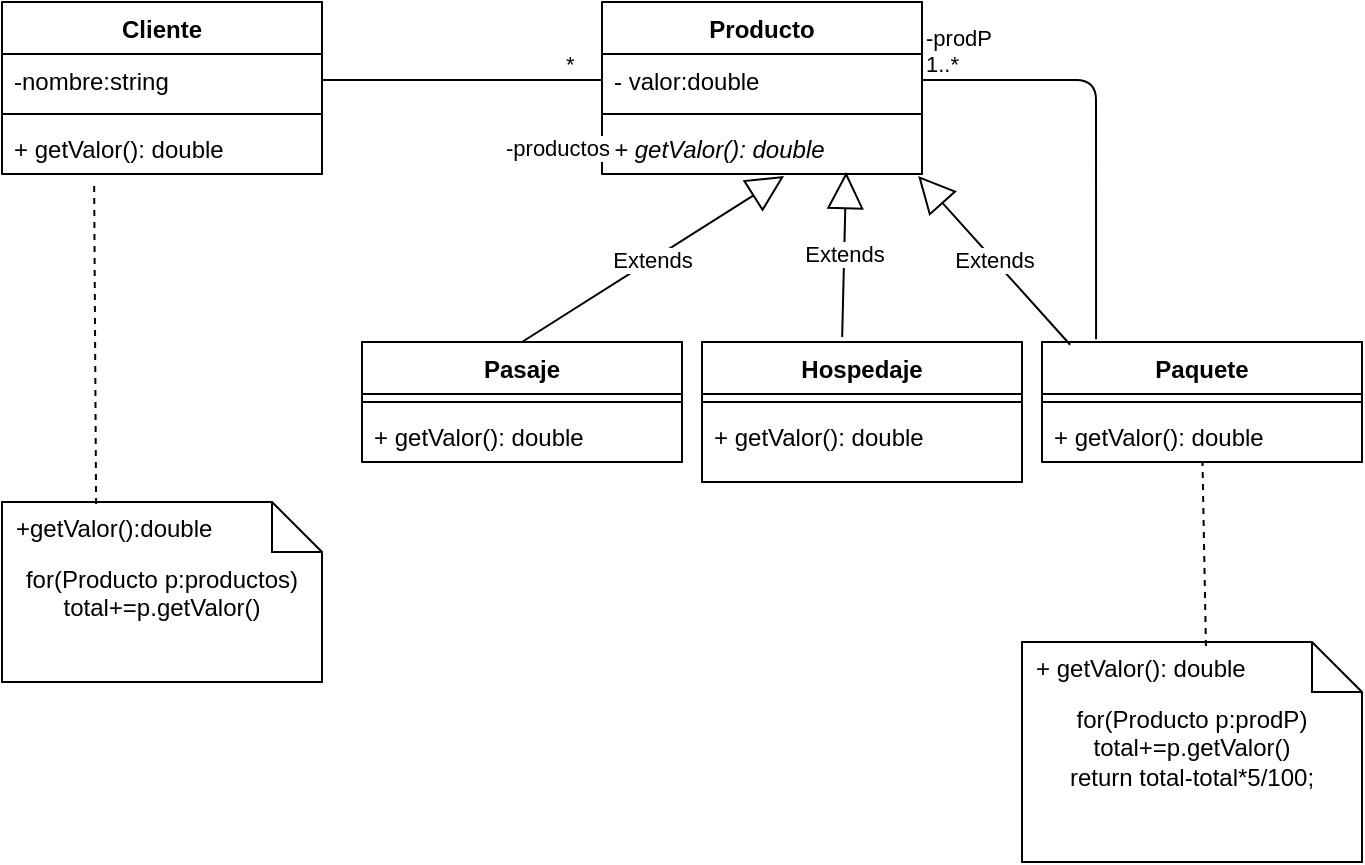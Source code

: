 <mxfile version="14.1.8" type="device"><diagram id="jXrb-MS4YnwsR39yS7Kh" name="Página-1"><mxGraphModel dx="796" dy="504" grid="1" gridSize="10" guides="1" tooltips="1" connect="1" arrows="1" fold="1" page="1" pageScale="1" pageWidth="827" pageHeight="1169" math="0" shadow="0"><root><mxCell id="0"/><mxCell id="1" parent="0"/><mxCell id="_65QcRfu79kgGJ6RBEfB-1" value="Cliente" style="swimlane;fontStyle=1;align=center;verticalAlign=top;childLayout=stackLayout;horizontal=1;startSize=26;horizontalStack=0;resizeParent=1;resizeParentMax=0;resizeLast=0;collapsible=1;marginBottom=0;" vertex="1" parent="1"><mxGeometry x="270" y="200" width="160" height="86" as="geometry"/></mxCell><mxCell id="_65QcRfu79kgGJ6RBEfB-2" value="-nombre:string" style="text;strokeColor=none;fillColor=none;align=left;verticalAlign=top;spacingLeft=4;spacingRight=4;overflow=hidden;rotatable=0;points=[[0,0.5],[1,0.5]];portConstraint=eastwest;" vertex="1" parent="_65QcRfu79kgGJ6RBEfB-1"><mxGeometry y="26" width="160" height="26" as="geometry"/></mxCell><mxCell id="_65QcRfu79kgGJ6RBEfB-3" value="" style="line;strokeWidth=1;fillColor=none;align=left;verticalAlign=middle;spacingTop=-1;spacingLeft=3;spacingRight=3;rotatable=0;labelPosition=right;points=[];portConstraint=eastwest;" vertex="1" parent="_65QcRfu79kgGJ6RBEfB-1"><mxGeometry y="52" width="160" height="8" as="geometry"/></mxCell><mxCell id="_65QcRfu79kgGJ6RBEfB-4" value="+ getValor(): double" style="text;strokeColor=none;fillColor=none;align=left;verticalAlign=top;spacingLeft=4;spacingRight=4;overflow=hidden;rotatable=0;points=[[0,0.5],[1,0.5]];portConstraint=eastwest;" vertex="1" parent="_65QcRfu79kgGJ6RBEfB-1"><mxGeometry y="60" width="160" height="26" as="geometry"/></mxCell><mxCell id="_65QcRfu79kgGJ6RBEfB-5" value="Producto&#10;" style="swimlane;fontStyle=1;align=center;verticalAlign=top;childLayout=stackLayout;horizontal=1;startSize=26;horizontalStack=0;resizeParent=1;resizeParentMax=0;resizeLast=0;collapsible=1;marginBottom=0;" vertex="1" parent="1"><mxGeometry x="570" y="200" width="160" height="86" as="geometry"/></mxCell><mxCell id="_65QcRfu79kgGJ6RBEfB-6" value="- valor:double" style="text;strokeColor=none;fillColor=none;align=left;verticalAlign=top;spacingLeft=4;spacingRight=4;overflow=hidden;rotatable=0;points=[[0,0.5],[1,0.5]];portConstraint=eastwest;" vertex="1" parent="_65QcRfu79kgGJ6RBEfB-5"><mxGeometry y="26" width="160" height="26" as="geometry"/></mxCell><mxCell id="_65QcRfu79kgGJ6RBEfB-7" value="" style="line;strokeWidth=1;fillColor=none;align=left;verticalAlign=middle;spacingTop=-1;spacingLeft=3;spacingRight=3;rotatable=0;labelPosition=right;points=[];portConstraint=eastwest;" vertex="1" parent="_65QcRfu79kgGJ6RBEfB-5"><mxGeometry y="52" width="160" height="8" as="geometry"/></mxCell><mxCell id="_65QcRfu79kgGJ6RBEfB-8" value="+ getValor(): double" style="text;strokeColor=none;fillColor=none;align=left;verticalAlign=top;spacingLeft=4;spacingRight=4;overflow=hidden;rotatable=0;points=[[0,0.5],[1,0.5]];portConstraint=eastwest;fontStyle=2" vertex="1" parent="_65QcRfu79kgGJ6RBEfB-5"><mxGeometry y="60" width="160" height="26" as="geometry"/></mxCell><mxCell id="_65QcRfu79kgGJ6RBEfB-9" value="Pasaje" style="swimlane;fontStyle=1;align=center;verticalAlign=top;childLayout=stackLayout;horizontal=1;startSize=26;horizontalStack=0;resizeParent=1;resizeParentMax=0;resizeLast=0;collapsible=1;marginBottom=0;" vertex="1" parent="1"><mxGeometry x="450" y="370" width="160" height="60" as="geometry"/></mxCell><mxCell id="_65QcRfu79kgGJ6RBEfB-11" value="" style="line;strokeWidth=1;fillColor=none;align=left;verticalAlign=middle;spacingTop=-1;spacingLeft=3;spacingRight=3;rotatable=0;labelPosition=right;points=[];portConstraint=eastwest;" vertex="1" parent="_65QcRfu79kgGJ6RBEfB-9"><mxGeometry y="26" width="160" height="8" as="geometry"/></mxCell><mxCell id="_65QcRfu79kgGJ6RBEfB-12" value="+ getValor(): double" style="text;strokeColor=none;fillColor=none;align=left;verticalAlign=top;spacingLeft=4;spacingRight=4;overflow=hidden;rotatable=0;points=[[0,0.5],[1,0.5]];portConstraint=eastwest;fontStyle=0" vertex="1" parent="_65QcRfu79kgGJ6RBEfB-9"><mxGeometry y="34" width="160" height="26" as="geometry"/></mxCell><mxCell id="_65QcRfu79kgGJ6RBEfB-13" value="Hospedaje&#10;" style="swimlane;fontStyle=1;align=center;verticalAlign=top;childLayout=stackLayout;horizontal=1;startSize=26;horizontalStack=0;resizeParent=1;resizeParentMax=0;resizeLast=0;collapsible=1;marginBottom=0;" vertex="1" parent="1"><mxGeometry x="620" y="370" width="160" height="70" as="geometry"/></mxCell><mxCell id="_65QcRfu79kgGJ6RBEfB-15" value="" style="line;strokeWidth=1;fillColor=none;align=left;verticalAlign=middle;spacingTop=-1;spacingLeft=3;spacingRight=3;rotatable=0;labelPosition=right;points=[];portConstraint=eastwest;" vertex="1" parent="_65QcRfu79kgGJ6RBEfB-13"><mxGeometry y="26" width="160" height="8" as="geometry"/></mxCell><mxCell id="_65QcRfu79kgGJ6RBEfB-16" value="+ getValor(): double" style="text;strokeColor=none;fillColor=none;align=left;verticalAlign=top;spacingLeft=4;spacingRight=4;overflow=hidden;rotatable=0;points=[[0,0.5],[1,0.5]];portConstraint=eastwest;fontStyle=0" vertex="1" parent="_65QcRfu79kgGJ6RBEfB-13"><mxGeometry y="34" width="160" height="36" as="geometry"/></mxCell><mxCell id="_65QcRfu79kgGJ6RBEfB-17" value="-productos" style="endArrow=none;endFill=0;html=1;edgeStyle=orthogonalEdgeStyle;align=left;verticalAlign=top;exitX=0;exitY=0.5;exitDx=0;exitDy=0;entryX=1;entryY=0.5;entryDx=0;entryDy=0;" edge="1" parent="1" source="_65QcRfu79kgGJ6RBEfB-6" target="_65QcRfu79kgGJ6RBEfB-2"><mxGeometry x="-0.286" y="21" relative="1" as="geometry"><mxPoint x="540" y="400" as="sourcePoint"/><mxPoint x="700" y="400" as="targetPoint"/><mxPoint as="offset"/></mxGeometry></mxCell><mxCell id="_65QcRfu79kgGJ6RBEfB-18" value="*" style="edgeLabel;resizable=0;html=1;align=left;verticalAlign=bottom;" connectable="0" vertex="1" parent="_65QcRfu79kgGJ6RBEfB-17"><mxGeometry x="-1" relative="1" as="geometry"><mxPoint x="-20" as="offset"/></mxGeometry></mxCell><mxCell id="_65QcRfu79kgGJ6RBEfB-19" value="Extends" style="endArrow=block;endSize=16;endFill=0;html=1;entryX=0.569;entryY=1.038;entryDx=0;entryDy=0;entryPerimeter=0;exitX=0.5;exitY=0;exitDx=0;exitDy=0;" edge="1" parent="1" source="_65QcRfu79kgGJ6RBEfB-9" target="_65QcRfu79kgGJ6RBEfB-8"><mxGeometry width="160" relative="1" as="geometry"><mxPoint x="540" y="400" as="sourcePoint"/><mxPoint x="700" y="400" as="targetPoint"/></mxGeometry></mxCell><mxCell id="_65QcRfu79kgGJ6RBEfB-20" value="Extends" style="endArrow=block;endSize=16;endFill=0;html=1;exitX=0.438;exitY=-0.035;exitDx=0;exitDy=0;exitPerimeter=0;entryX=0.763;entryY=0.962;entryDx=0;entryDy=0;entryPerimeter=0;" edge="1" parent="1" source="_65QcRfu79kgGJ6RBEfB-13" target="_65QcRfu79kgGJ6RBEfB-8"><mxGeometry width="160" relative="1" as="geometry"><mxPoint x="540" y="400" as="sourcePoint"/><mxPoint x="700" y="400" as="targetPoint"/></mxGeometry></mxCell><mxCell id="_65QcRfu79kgGJ6RBEfB-22" value="Paquete" style="swimlane;fontStyle=1;align=center;verticalAlign=top;childLayout=stackLayout;horizontal=1;startSize=26;horizontalStack=0;resizeParent=1;resizeParentMax=0;resizeLast=0;collapsible=1;marginBottom=0;" vertex="1" parent="1"><mxGeometry x="790" y="370" width="160" height="60" as="geometry"/></mxCell><mxCell id="_65QcRfu79kgGJ6RBEfB-24" value="" style="line;strokeWidth=1;fillColor=none;align=left;verticalAlign=middle;spacingTop=-1;spacingLeft=3;spacingRight=3;rotatable=0;labelPosition=right;points=[];portConstraint=eastwest;" vertex="1" parent="_65QcRfu79kgGJ6RBEfB-22"><mxGeometry y="26" width="160" height="8" as="geometry"/></mxCell><mxCell id="_65QcRfu79kgGJ6RBEfB-25" value="+ getValor(): double" style="text;strokeColor=none;fillColor=none;align=left;verticalAlign=top;spacingLeft=4;spacingRight=4;overflow=hidden;rotatable=0;points=[[0,0.5],[1,0.5]];portConstraint=eastwest;" vertex="1" parent="_65QcRfu79kgGJ6RBEfB-22"><mxGeometry y="34" width="160" height="26" as="geometry"/></mxCell><mxCell id="_65QcRfu79kgGJ6RBEfB-26" value="" style="endArrow=none;html=1;edgeStyle=orthogonalEdgeStyle;exitX=1;exitY=0.5;exitDx=0;exitDy=0;entryX=0.169;entryY=-0.023;entryDx=0;entryDy=0;entryPerimeter=0;" edge="1" parent="1" source="_65QcRfu79kgGJ6RBEfB-6" target="_65QcRfu79kgGJ6RBEfB-22"><mxGeometry relative="1" as="geometry"><mxPoint x="560" y="400" as="sourcePoint"/><mxPoint x="720" y="400" as="targetPoint"/></mxGeometry></mxCell><mxCell id="_65QcRfu79kgGJ6RBEfB-27" value="-prodP&lt;br&gt;1..*" style="edgeLabel;resizable=0;html=1;align=left;verticalAlign=bottom;" connectable="0" vertex="1" parent="_65QcRfu79kgGJ6RBEfB-26"><mxGeometry x="-1" relative="1" as="geometry"/></mxCell><mxCell id="_65QcRfu79kgGJ6RBEfB-29" value="Extends" style="endArrow=block;endSize=16;endFill=0;html=1;entryX=0.988;entryY=1.038;entryDx=0;entryDy=0;entryPerimeter=0;exitX=0.088;exitY=0.023;exitDx=0;exitDy=0;exitPerimeter=0;" edge="1" parent="1" source="_65QcRfu79kgGJ6RBEfB-22" target="_65QcRfu79kgGJ6RBEfB-8"><mxGeometry width="160" relative="1" as="geometry"><mxPoint x="560" y="390" as="sourcePoint"/><mxPoint x="720" y="390" as="targetPoint"/></mxGeometry></mxCell><mxCell id="_65QcRfu79kgGJ6RBEfB-30" value="for(Producto p:productos)&lt;br&gt;total+=p.getValor()&lt;br&gt;" style="shape=note2;boundedLbl=1;whiteSpace=wrap;html=1;size=25;verticalAlign=top;align=center;" vertex="1" parent="1"><mxGeometry x="270" y="450" width="160" height="90" as="geometry"/></mxCell><mxCell id="_65QcRfu79kgGJ6RBEfB-31" value="+getValor():double" style="resizeWidth=1;part=1;strokeColor=none;fillColor=none;align=left;spacingLeft=5;" vertex="1" parent="_65QcRfu79kgGJ6RBEfB-30"><mxGeometry width="160" height="25" relative="1" as="geometry"/></mxCell><mxCell id="_65QcRfu79kgGJ6RBEfB-32" value="" style="endArrow=none;dashed=1;endFill=0;endSize=12;html=1;exitX=0.294;exitY=0.04;exitDx=0;exitDy=0;exitPerimeter=0;entryX=0.288;entryY=1.192;entryDx=0;entryDy=0;entryPerimeter=0;" edge="1" parent="1" source="_65QcRfu79kgGJ6RBEfB-31" target="_65QcRfu79kgGJ6RBEfB-4"><mxGeometry width="160" relative="1" as="geometry"><mxPoint x="560" y="390" as="sourcePoint"/><mxPoint x="720" y="390" as="targetPoint"/></mxGeometry></mxCell><mxCell id="_65QcRfu79kgGJ6RBEfB-33" value="&lt;span&gt;for(Producto p:prodP)&lt;/span&gt;&lt;br&gt;&lt;span&gt;total+=p.getValor()&lt;br&gt;return total-total*5/100;&lt;br&gt;&lt;/span&gt;" style="shape=note2;boundedLbl=1;whiteSpace=wrap;html=1;size=25;verticalAlign=top;align=center;" vertex="1" parent="1"><mxGeometry x="780" y="520" width="170" height="110" as="geometry"/></mxCell><mxCell id="_65QcRfu79kgGJ6RBEfB-34" value="+ getValor(): double" style="resizeWidth=1;part=1;strokeColor=none;fillColor=none;align=left;spacingLeft=5;" vertex="1" parent="_65QcRfu79kgGJ6RBEfB-33"><mxGeometry width="170" height="25" relative="1" as="geometry"/></mxCell><mxCell id="_65QcRfu79kgGJ6RBEfB-35" value="" style="endArrow=none;dashed=1;endFill=0;endSize=12;html=1;exitX=0.541;exitY=0.08;exitDx=0;exitDy=0;exitPerimeter=0;" edge="1" parent="1" source="_65QcRfu79kgGJ6RBEfB-34" target="_65QcRfu79kgGJ6RBEfB-25"><mxGeometry width="160" relative="1" as="geometry"><mxPoint x="560" y="390" as="sourcePoint"/><mxPoint x="720" y="390" as="targetPoint"/></mxGeometry></mxCell></root></mxGraphModel></diagram></mxfile>